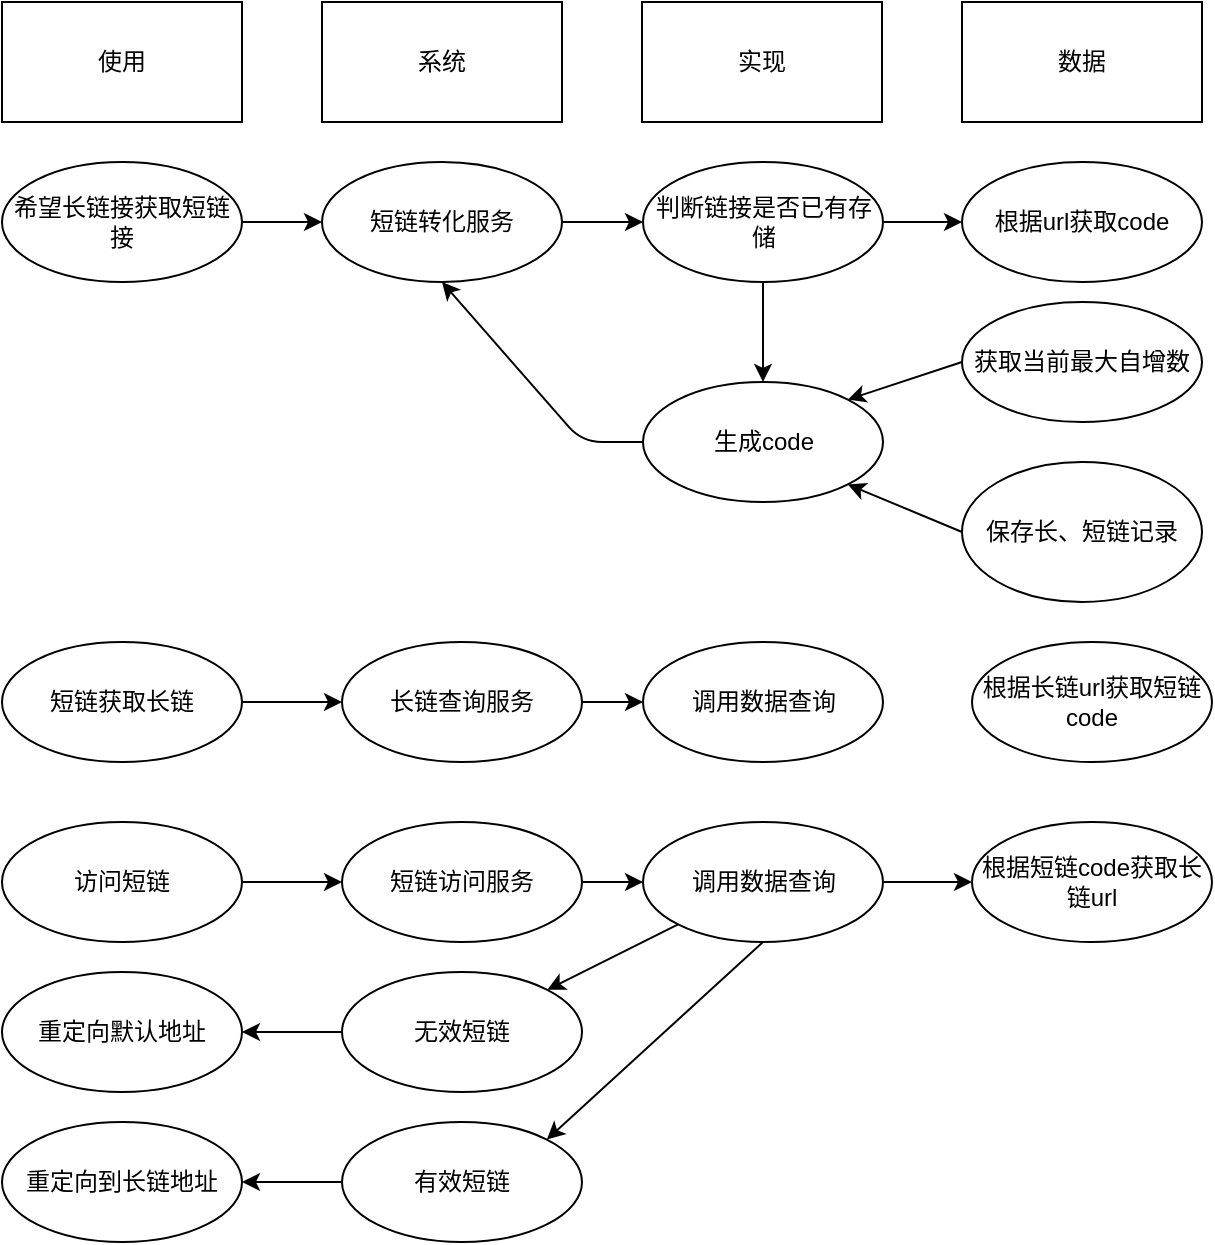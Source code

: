 <mxfile>
    <diagram id="ahdAkPYkJd3IH2uBhYtk" name="第 1 页">
        <mxGraphModel dx="692" dy="675" grid="1" gridSize="10" guides="1" tooltips="1" connect="1" arrows="1" fold="1" page="1" pageScale="1" pageWidth="827" pageHeight="1169" math="0" shadow="0">
            <root>
                <mxCell id="0"/>
                <mxCell id="1" parent="0"/>
                <mxCell id="3" value="使用" style="whiteSpace=wrap;html=1;" vertex="1" parent="1">
                    <mxGeometry x="40" y="70" width="120" height="60" as="geometry"/>
                </mxCell>
                <mxCell id="5" value="系统" style="whiteSpace=wrap;html=1;" vertex="1" parent="1">
                    <mxGeometry x="200" y="70" width="120" height="60" as="geometry"/>
                </mxCell>
                <mxCell id="6" value="实现" style="whiteSpace=wrap;html=1;" vertex="1" parent="1">
                    <mxGeometry x="360" y="70" width="120" height="60" as="geometry"/>
                </mxCell>
                <mxCell id="13" style="edgeStyle=none;html=1;exitX=1;exitY=0.5;exitDx=0;exitDy=0;entryX=0;entryY=0.5;entryDx=0;entryDy=0;" edge="1" parent="1" source="10" target="11">
                    <mxGeometry relative="1" as="geometry"/>
                </mxCell>
                <mxCell id="10" value="希望长链接获取短链接" style="ellipse;whiteSpace=wrap;html=1;" vertex="1" parent="1">
                    <mxGeometry x="40" y="150" width="120" height="60" as="geometry"/>
                </mxCell>
                <mxCell id="20" style="edgeStyle=none;html=1;exitX=1;exitY=0.5;exitDx=0;exitDy=0;" edge="1" parent="1" source="11" target="17">
                    <mxGeometry relative="1" as="geometry"/>
                </mxCell>
                <mxCell id="11" value="短链转化服务" style="ellipse;whiteSpace=wrap;html=1;" vertex="1" parent="1">
                    <mxGeometry x="200" y="150" width="120" height="60" as="geometry"/>
                </mxCell>
                <mxCell id="16" value="数据" style="whiteSpace=wrap;html=1;" vertex="1" parent="1">
                    <mxGeometry x="520" y="70" width="120" height="60" as="geometry"/>
                </mxCell>
                <mxCell id="21" style="edgeStyle=none;html=1;exitX=1;exitY=0.5;exitDx=0;exitDy=0;entryX=0;entryY=0.5;entryDx=0;entryDy=0;" edge="1" parent="1" source="17" target="18">
                    <mxGeometry relative="1" as="geometry"/>
                </mxCell>
                <mxCell id="31" style="edgeStyle=none;html=1;exitX=0.5;exitY=1;exitDx=0;exitDy=0;" edge="1" parent="1" source="17" target="22">
                    <mxGeometry relative="1" as="geometry"/>
                </mxCell>
                <mxCell id="17" value="判断链接是否已有存储" style="ellipse;whiteSpace=wrap;html=1;" vertex="1" parent="1">
                    <mxGeometry x="360.5" y="150" width="120" height="60" as="geometry"/>
                </mxCell>
                <mxCell id="18" value="根据url获取code" style="ellipse;whiteSpace=wrap;html=1;" vertex="1" parent="1">
                    <mxGeometry x="520" y="150" width="120" height="60" as="geometry"/>
                </mxCell>
                <mxCell id="28" style="edgeStyle=none;html=1;exitX=0;exitY=0.5;exitDx=0;exitDy=0;entryX=0.5;entryY=1;entryDx=0;entryDy=0;" edge="1" parent="1" source="22" target="11">
                    <mxGeometry relative="1" as="geometry">
                        <Array as="points">
                            <mxPoint x="330" y="290"/>
                        </Array>
                    </mxGeometry>
                </mxCell>
                <mxCell id="22" value="生成code" style="ellipse;whiteSpace=wrap;html=1;" vertex="1" parent="1">
                    <mxGeometry x="360.5" y="260" width="120" height="60" as="geometry"/>
                </mxCell>
                <mxCell id="26" value="" style="edgeStyle=none;html=1;" edge="1" parent="1" source="23" target="24">
                    <mxGeometry relative="1" as="geometry"/>
                </mxCell>
                <mxCell id="23" value="短链获取长链" style="ellipse;whiteSpace=wrap;html=1;" vertex="1" parent="1">
                    <mxGeometry x="40" y="390" width="120" height="60" as="geometry"/>
                </mxCell>
                <mxCell id="35" style="edgeStyle=none;html=1;exitX=1;exitY=0.5;exitDx=0;exitDy=0;" edge="1" parent="1" source="24" target="34">
                    <mxGeometry relative="1" as="geometry"/>
                </mxCell>
                <mxCell id="24" value="长链查询服务" style="ellipse;whiteSpace=wrap;html=1;" vertex="1" parent="1">
                    <mxGeometry x="210" y="390" width="120" height="60" as="geometry"/>
                </mxCell>
                <mxCell id="29" style="edgeStyle=none;html=1;exitX=0;exitY=0.5;exitDx=0;exitDy=0;entryX=1;entryY=0;entryDx=0;entryDy=0;" edge="1" parent="1" source="25" target="22">
                    <mxGeometry relative="1" as="geometry"/>
                </mxCell>
                <mxCell id="25" value="获取当前最大自增数" style="ellipse;whiteSpace=wrap;html=1;" vertex="1" parent="1">
                    <mxGeometry x="520" y="220" width="120" height="60" as="geometry"/>
                </mxCell>
                <mxCell id="30" style="edgeStyle=none;html=1;exitX=0;exitY=0.5;exitDx=0;exitDy=0;entryX=1;entryY=1;entryDx=0;entryDy=0;" edge="1" parent="1" source="27" target="22">
                    <mxGeometry relative="1" as="geometry"/>
                </mxCell>
                <mxCell id="27" value="保存长、短链记录" style="ellipse;whiteSpace=wrap;html=1;" vertex="1" parent="1">
                    <mxGeometry x="520" y="300" width="120" height="70" as="geometry"/>
                </mxCell>
                <mxCell id="32" value="根据长链url获取短链code" style="ellipse;whiteSpace=wrap;html=1;" vertex="1" parent="1">
                    <mxGeometry x="525" y="390" width="120" height="60" as="geometry"/>
                </mxCell>
                <mxCell id="41" style="edgeStyle=none;html=1;exitX=1;exitY=0.5;exitDx=0;exitDy=0;entryX=0;entryY=0.5;entryDx=0;entryDy=0;" edge="1" parent="1" source="33" target="36">
                    <mxGeometry relative="1" as="geometry"/>
                </mxCell>
                <mxCell id="33" value="访问短链" style="ellipse;whiteSpace=wrap;html=1;" vertex="1" parent="1">
                    <mxGeometry x="40" y="480" width="120" height="60" as="geometry"/>
                </mxCell>
                <mxCell id="34" value="调用数据查询" style="ellipse;whiteSpace=wrap;html=1;" vertex="1" parent="1">
                    <mxGeometry x="360.5" y="390" width="120" height="60" as="geometry"/>
                </mxCell>
                <mxCell id="40" style="edgeStyle=none;html=1;exitX=1;exitY=0.5;exitDx=0;exitDy=0;entryX=0;entryY=0.5;entryDx=0;entryDy=0;" edge="1" parent="1" source="36" target="37">
                    <mxGeometry relative="1" as="geometry"/>
                </mxCell>
                <mxCell id="36" value="短链访问服务" style="ellipse;whiteSpace=wrap;html=1;" vertex="1" parent="1">
                    <mxGeometry x="210" y="480" width="120" height="60" as="geometry"/>
                </mxCell>
                <mxCell id="39" style="edgeStyle=none;html=1;exitX=1;exitY=0.5;exitDx=0;exitDy=0;" edge="1" parent="1" source="37" target="38">
                    <mxGeometry relative="1" as="geometry"/>
                </mxCell>
                <mxCell id="44" style="edgeStyle=none;html=1;exitX=0;exitY=1;exitDx=0;exitDy=0;" edge="1" parent="1" source="37" target="42">
                    <mxGeometry relative="1" as="geometry"/>
                </mxCell>
                <mxCell id="45" style="edgeStyle=none;html=1;exitX=0.5;exitY=1;exitDx=0;exitDy=0;entryX=1;entryY=0;entryDx=0;entryDy=0;" edge="1" parent="1" source="37" target="43">
                    <mxGeometry relative="1" as="geometry"/>
                </mxCell>
                <mxCell id="37" value="调用数据查询" style="ellipse;whiteSpace=wrap;html=1;" vertex="1" parent="1">
                    <mxGeometry x="360.5" y="480" width="120" height="60" as="geometry"/>
                </mxCell>
                <mxCell id="38" value="根据短链code获取长链url" style="ellipse;whiteSpace=wrap;html=1;" vertex="1" parent="1">
                    <mxGeometry x="525" y="480" width="120" height="60" as="geometry"/>
                </mxCell>
                <mxCell id="49" style="edgeStyle=none;html=1;exitX=0;exitY=0.5;exitDx=0;exitDy=0;entryX=1;entryY=0.5;entryDx=0;entryDy=0;" edge="1" parent="1" source="42" target="46">
                    <mxGeometry relative="1" as="geometry"/>
                </mxCell>
                <mxCell id="42" value="无效短链" style="ellipse;whiteSpace=wrap;html=1;" vertex="1" parent="1">
                    <mxGeometry x="210" y="555" width="120" height="60" as="geometry"/>
                </mxCell>
                <mxCell id="48" style="edgeStyle=none;html=1;exitX=0;exitY=0.5;exitDx=0;exitDy=0;entryX=1;entryY=0.5;entryDx=0;entryDy=0;" edge="1" parent="1" source="43" target="47">
                    <mxGeometry relative="1" as="geometry"/>
                </mxCell>
                <mxCell id="43" value="有效短链" style="ellipse;whiteSpace=wrap;html=1;" vertex="1" parent="1">
                    <mxGeometry x="210" y="630" width="120" height="60" as="geometry"/>
                </mxCell>
                <mxCell id="46" value="重定向默认地址" style="ellipse;whiteSpace=wrap;html=1;" vertex="1" parent="1">
                    <mxGeometry x="40" y="555" width="120" height="60" as="geometry"/>
                </mxCell>
                <mxCell id="47" value="&lt;span&gt;重定向到长链地址&lt;/span&gt;" style="ellipse;whiteSpace=wrap;html=1;" vertex="1" parent="1">
                    <mxGeometry x="40" y="630" width="120" height="60" as="geometry"/>
                </mxCell>
            </root>
        </mxGraphModel>
    </diagram>
</mxfile>